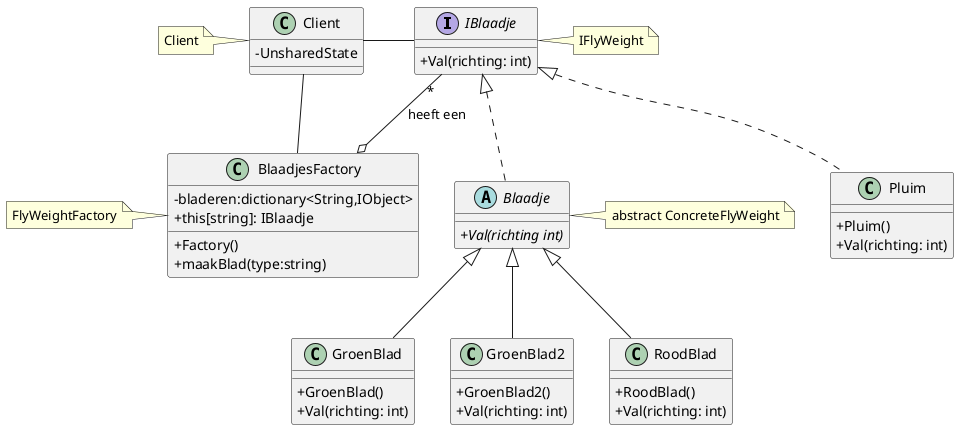 @startuml Reeks3
skinparam classAttributeIconSize 0

interface IBlaadje {
    +Val(richting: int)
}
note right: IFlyWeight

class BlaadjesFactory{
    -bladeren:dictionary<String,IObject>
    +this[string]: IBlaadje
    +Factory()
    +maakBlad(type:string)
}
note left: FlyWeightFactory

class Client{
    -UnsharedState
}
note left: Client

abstract class Blaadje{
    +{abstract} Val(richting int)
}
note right: abstract ConcreteFlyWeight

class Pluim{
    +Pluim()
    +Val(richting: int)
}

class GroenBlad{
    +GroenBlad()
    +Val(richting: int)
}

class GroenBlad2{
    +GroenBlad2()
    +Val(richting: int)
}

class RoodBlad{
    +RoodBlad()
    +Val(richting: int)
}

IBlaadje <|.. Pluim
Blaadje <|-- GroenBlad
Blaadje <|-- GroenBlad2
Blaadje <|-- RoodBlad
IBlaadje <|.. Blaadje
IBlaadje "*"--o BlaadjesFactory : heeft een
Client - BlaadjesFactory
Client - IBlaadje
@enduml